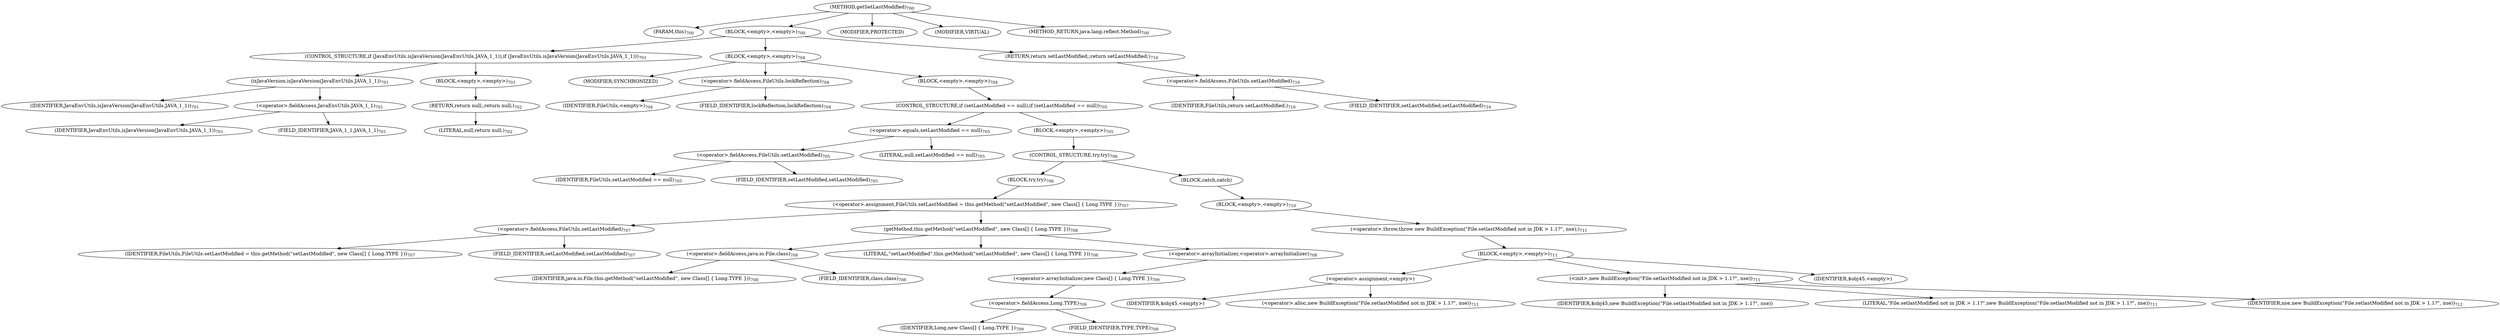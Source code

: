 digraph "getSetLastModified" {  
"1053" [label = <(METHOD,getSetLastModified)<SUB>700</SUB>> ]
"1054" [label = <(PARAM,this)<SUB>700</SUB>> ]
"1055" [label = <(BLOCK,&lt;empty&gt;,&lt;empty&gt;)<SUB>700</SUB>> ]
"1056" [label = <(CONTROL_STRUCTURE,if (JavaEnvUtils.isJavaVersion(JavaEnvUtils.JAVA_1_1)),if (JavaEnvUtils.isJavaVersion(JavaEnvUtils.JAVA_1_1)))<SUB>701</SUB>> ]
"1057" [label = <(isJavaVersion,isJavaVersion(JavaEnvUtils.JAVA_1_1))<SUB>701</SUB>> ]
"1058" [label = <(IDENTIFIER,JavaEnvUtils,isJavaVersion(JavaEnvUtils.JAVA_1_1))<SUB>701</SUB>> ]
"1059" [label = <(&lt;operator&gt;.fieldAccess,JavaEnvUtils.JAVA_1_1)<SUB>701</SUB>> ]
"1060" [label = <(IDENTIFIER,JavaEnvUtils,isJavaVersion(JavaEnvUtils.JAVA_1_1))<SUB>701</SUB>> ]
"1061" [label = <(FIELD_IDENTIFIER,JAVA_1_1,JAVA_1_1)<SUB>701</SUB>> ]
"1062" [label = <(BLOCK,&lt;empty&gt;,&lt;empty&gt;)<SUB>701</SUB>> ]
"1063" [label = <(RETURN,return null;,return null;)<SUB>702</SUB>> ]
"1064" [label = <(LITERAL,null,return null;)<SUB>702</SUB>> ]
"1065" [label = <(BLOCK,&lt;empty&gt;,&lt;empty&gt;)<SUB>704</SUB>> ]
"1066" [label = <(MODIFIER,SYNCHRONIZED)> ]
"1067" [label = <(&lt;operator&gt;.fieldAccess,FileUtils.lockReflection)<SUB>704</SUB>> ]
"1068" [label = <(IDENTIFIER,FileUtils,&lt;empty&gt;)<SUB>704</SUB>> ]
"1069" [label = <(FIELD_IDENTIFIER,lockReflection,lockReflection)<SUB>704</SUB>> ]
"1070" [label = <(BLOCK,&lt;empty&gt;,&lt;empty&gt;)<SUB>704</SUB>> ]
"1071" [label = <(CONTROL_STRUCTURE,if (setLastModified == null),if (setLastModified == null))<SUB>705</SUB>> ]
"1072" [label = <(&lt;operator&gt;.equals,setLastModified == null)<SUB>705</SUB>> ]
"1073" [label = <(&lt;operator&gt;.fieldAccess,FileUtils.setLastModified)<SUB>705</SUB>> ]
"1074" [label = <(IDENTIFIER,FileUtils,setLastModified == null)<SUB>705</SUB>> ]
"1075" [label = <(FIELD_IDENTIFIER,setLastModified,setLastModified)<SUB>705</SUB>> ]
"1076" [label = <(LITERAL,null,setLastModified == null)<SUB>705</SUB>> ]
"1077" [label = <(BLOCK,&lt;empty&gt;,&lt;empty&gt;)<SUB>705</SUB>> ]
"1078" [label = <(CONTROL_STRUCTURE,try,try)<SUB>706</SUB>> ]
"1079" [label = <(BLOCK,try,try)<SUB>706</SUB>> ]
"1080" [label = <(&lt;operator&gt;.assignment,FileUtils.setLastModified = this.getMethod(&quot;setLastModified&quot;, new Class[] { Long.TYPE }))<SUB>707</SUB>> ]
"1081" [label = <(&lt;operator&gt;.fieldAccess,FileUtils.setLastModified)<SUB>707</SUB>> ]
"1082" [label = <(IDENTIFIER,FileUtils,FileUtils.setLastModified = this.getMethod(&quot;setLastModified&quot;, new Class[] { Long.TYPE }))<SUB>707</SUB>> ]
"1083" [label = <(FIELD_IDENTIFIER,setLastModified,setLastModified)<SUB>707</SUB>> ]
"1084" [label = <(getMethod,this.getMethod(&quot;setLastModified&quot;, new Class[] { Long.TYPE }))<SUB>708</SUB>> ]
"1085" [label = <(&lt;operator&gt;.fieldAccess,java.io.File.class)<SUB>708</SUB>> ]
"1086" [label = <(IDENTIFIER,java.io.File,this.getMethod(&quot;setLastModified&quot;, new Class[] { Long.TYPE }))<SUB>708</SUB>> ]
"1087" [label = <(FIELD_IDENTIFIER,class,class)<SUB>708</SUB>> ]
"1088" [label = <(LITERAL,&quot;setLastModified&quot;,this.getMethod(&quot;setLastModified&quot;, new Class[] { Long.TYPE }))<SUB>708</SUB>> ]
"1089" [label = <(&lt;operator&gt;.arrayInitializer,&lt;operator&gt;.arrayInitializer)<SUB>708</SUB>> ]
"1090" [label = <(&lt;operator&gt;.arrayInitializer,new Class[] { Long.TYPE })<SUB>709</SUB>> ]
"1091" [label = <(&lt;operator&gt;.fieldAccess,Long.TYPE)<SUB>709</SUB>> ]
"1092" [label = <(IDENTIFIER,Long,new Class[] { Long.TYPE })<SUB>709</SUB>> ]
"1093" [label = <(FIELD_IDENTIFIER,TYPE,TYPE)<SUB>709</SUB>> ]
"1094" [label = <(BLOCK,catch,catch)> ]
"1095" [label = <(BLOCK,&lt;empty&gt;,&lt;empty&gt;)<SUB>710</SUB>> ]
"1096" [label = <(&lt;operator&gt;.throw,throw new BuildException(&quot;File.setlastModified not in JDK &gt; 1.1?&quot;, nse);)<SUB>711</SUB>> ]
"1097" [label = <(BLOCK,&lt;empty&gt;,&lt;empty&gt;)<SUB>711</SUB>> ]
"1098" [label = <(&lt;operator&gt;.assignment,&lt;empty&gt;)> ]
"1099" [label = <(IDENTIFIER,$obj45,&lt;empty&gt;)> ]
"1100" [label = <(&lt;operator&gt;.alloc,new BuildException(&quot;File.setlastModified not in JDK &gt; 1.1?&quot;, nse))<SUB>711</SUB>> ]
"1101" [label = <(&lt;init&gt;,new BuildException(&quot;File.setlastModified not in JDK &gt; 1.1?&quot;, nse))<SUB>711</SUB>> ]
"1102" [label = <(IDENTIFIER,$obj45,new BuildException(&quot;File.setlastModified not in JDK &gt; 1.1?&quot;, nse))> ]
"1103" [label = <(LITERAL,&quot;File.setlastModified not in JDK &gt; 1.1?&quot;,new BuildException(&quot;File.setlastModified not in JDK &gt; 1.1?&quot;, nse))<SUB>711</SUB>> ]
"1104" [label = <(IDENTIFIER,nse,new BuildException(&quot;File.setlastModified not in JDK &gt; 1.1?&quot;, nse))<SUB>712</SUB>> ]
"1105" [label = <(IDENTIFIER,$obj45,&lt;empty&gt;)> ]
"1106" [label = <(RETURN,return setLastModified;,return setLastModified;)<SUB>716</SUB>> ]
"1107" [label = <(&lt;operator&gt;.fieldAccess,FileUtils.setLastModified)<SUB>716</SUB>> ]
"1108" [label = <(IDENTIFIER,FileUtils,return setLastModified;)<SUB>716</SUB>> ]
"1109" [label = <(FIELD_IDENTIFIER,setLastModified,setLastModified)<SUB>716</SUB>> ]
"1110" [label = <(MODIFIER,PROTECTED)> ]
"1111" [label = <(MODIFIER,VIRTUAL)> ]
"1112" [label = <(METHOD_RETURN,java.lang.reflect.Method)<SUB>700</SUB>> ]
  "1053" -> "1054" 
  "1053" -> "1055" 
  "1053" -> "1110" 
  "1053" -> "1111" 
  "1053" -> "1112" 
  "1055" -> "1056" 
  "1055" -> "1065" 
  "1055" -> "1106" 
  "1056" -> "1057" 
  "1056" -> "1062" 
  "1057" -> "1058" 
  "1057" -> "1059" 
  "1059" -> "1060" 
  "1059" -> "1061" 
  "1062" -> "1063" 
  "1063" -> "1064" 
  "1065" -> "1066" 
  "1065" -> "1067" 
  "1065" -> "1070" 
  "1067" -> "1068" 
  "1067" -> "1069" 
  "1070" -> "1071" 
  "1071" -> "1072" 
  "1071" -> "1077" 
  "1072" -> "1073" 
  "1072" -> "1076" 
  "1073" -> "1074" 
  "1073" -> "1075" 
  "1077" -> "1078" 
  "1078" -> "1079" 
  "1078" -> "1094" 
  "1079" -> "1080" 
  "1080" -> "1081" 
  "1080" -> "1084" 
  "1081" -> "1082" 
  "1081" -> "1083" 
  "1084" -> "1085" 
  "1084" -> "1088" 
  "1084" -> "1089" 
  "1085" -> "1086" 
  "1085" -> "1087" 
  "1089" -> "1090" 
  "1090" -> "1091" 
  "1091" -> "1092" 
  "1091" -> "1093" 
  "1094" -> "1095" 
  "1095" -> "1096" 
  "1096" -> "1097" 
  "1097" -> "1098" 
  "1097" -> "1101" 
  "1097" -> "1105" 
  "1098" -> "1099" 
  "1098" -> "1100" 
  "1101" -> "1102" 
  "1101" -> "1103" 
  "1101" -> "1104" 
  "1106" -> "1107" 
  "1107" -> "1108" 
  "1107" -> "1109" 
}
